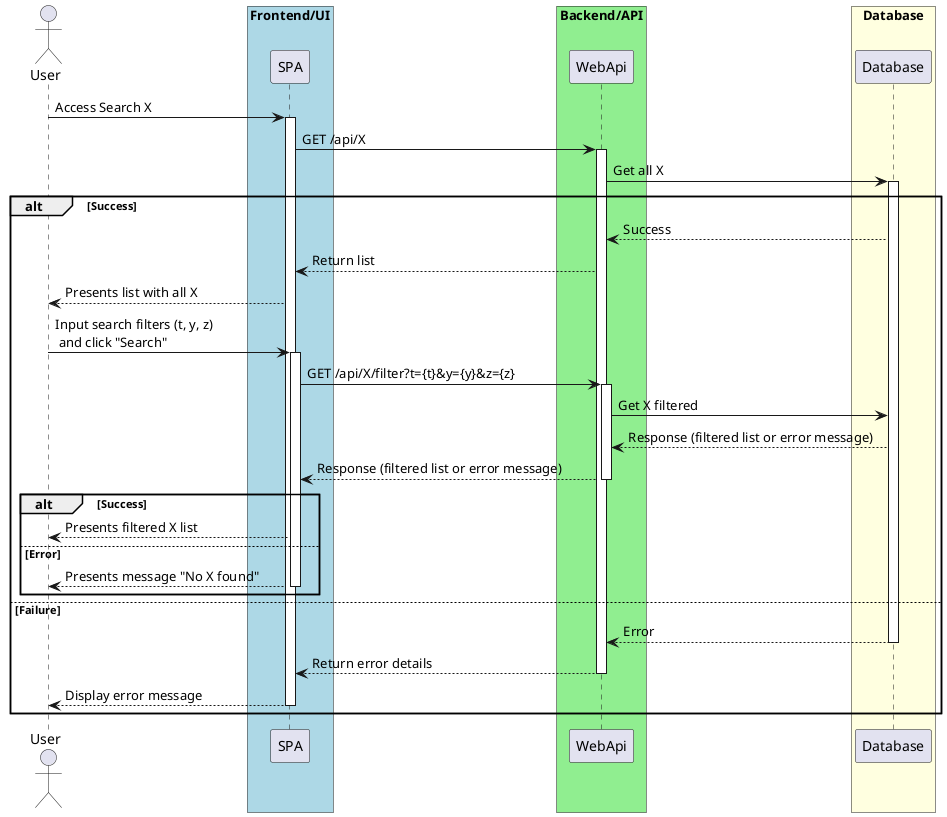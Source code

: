 @startuml
actor User

box "Frontend/UI" #LightBlue
participant "SPA" as Frontend
end box

box "Backend/API" #LightGreen
participant "WebApi" as Backend
end box

box "Database" #LightYellow
participant "Database" as DB
end box

User -> Frontend: Access Search X
activate Frontend
Frontend -> Backend: GET /api/X
activate Backend
Backend -> DB: Get all X
activate DB
alt Success
    DB --> Backend: Success
    Backend --> Frontend: Return list
    Frontend --> User: Presents list with all X

    User -> Frontend: Input search filters (t, y, z) \n and click "Search"
    activate Frontend
    Frontend -> Backend: GET /api/X/filter?t={t}&y={y}&z={z}
    activate Backend
    Backend -> DB: Get X filtered
    DB --> Backend: Response (filtered list or error message)
    Backend --> Frontend: Response (filtered list or error message)
    deactivate Backend
    alt Success
        Frontend --> User: Presents filtered X list
    else Error
        Frontend --> User: Presents message "No X found"
        deactivate Frontend
    end

else Failure
    DB --> Backend: Error
    deactivate DB
    Backend --> Frontend: Return error details
    deactivate Backend
    Frontend --> User: Display error message
    deactivate Frontend
end

@enduml

